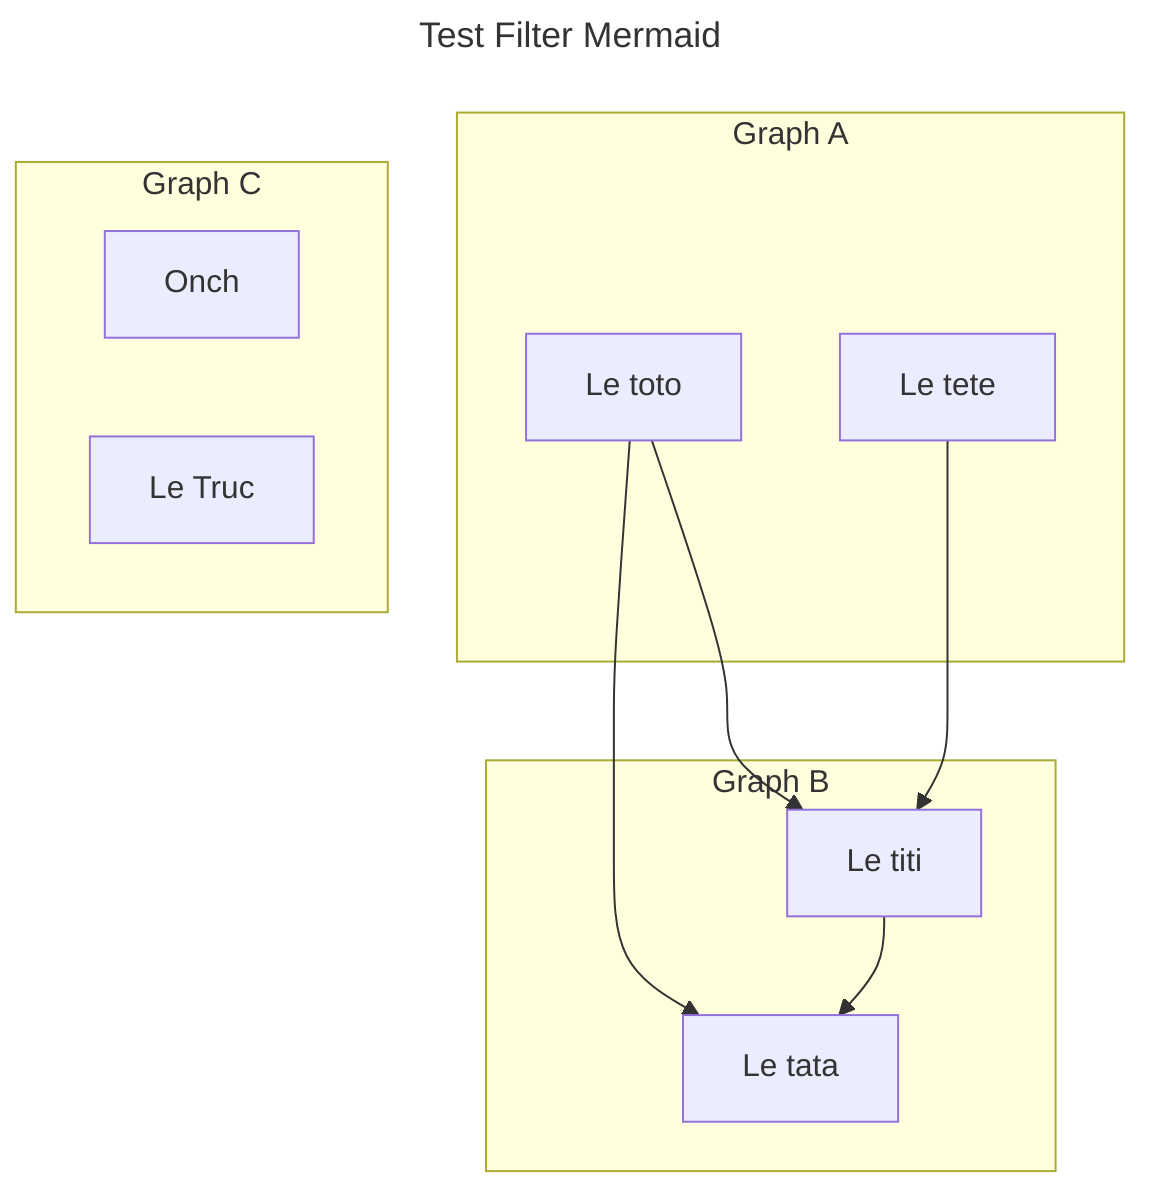 ---
title: Test Filter Mermaid
---

flowchart TD
    subgraph A["Graph A"]
        toto[Le toto]
        tete[Le tete]
    end

    subgraph B["Graph B"]
        tata[Le tata]
        titi[Le titi]
    end

    subgraph C["Graph C"]
        onch[Onch]
        truc[Le Truc]
    end

    toto --> tata
    toto --> titi
    titi --> tata
    tete --> titi